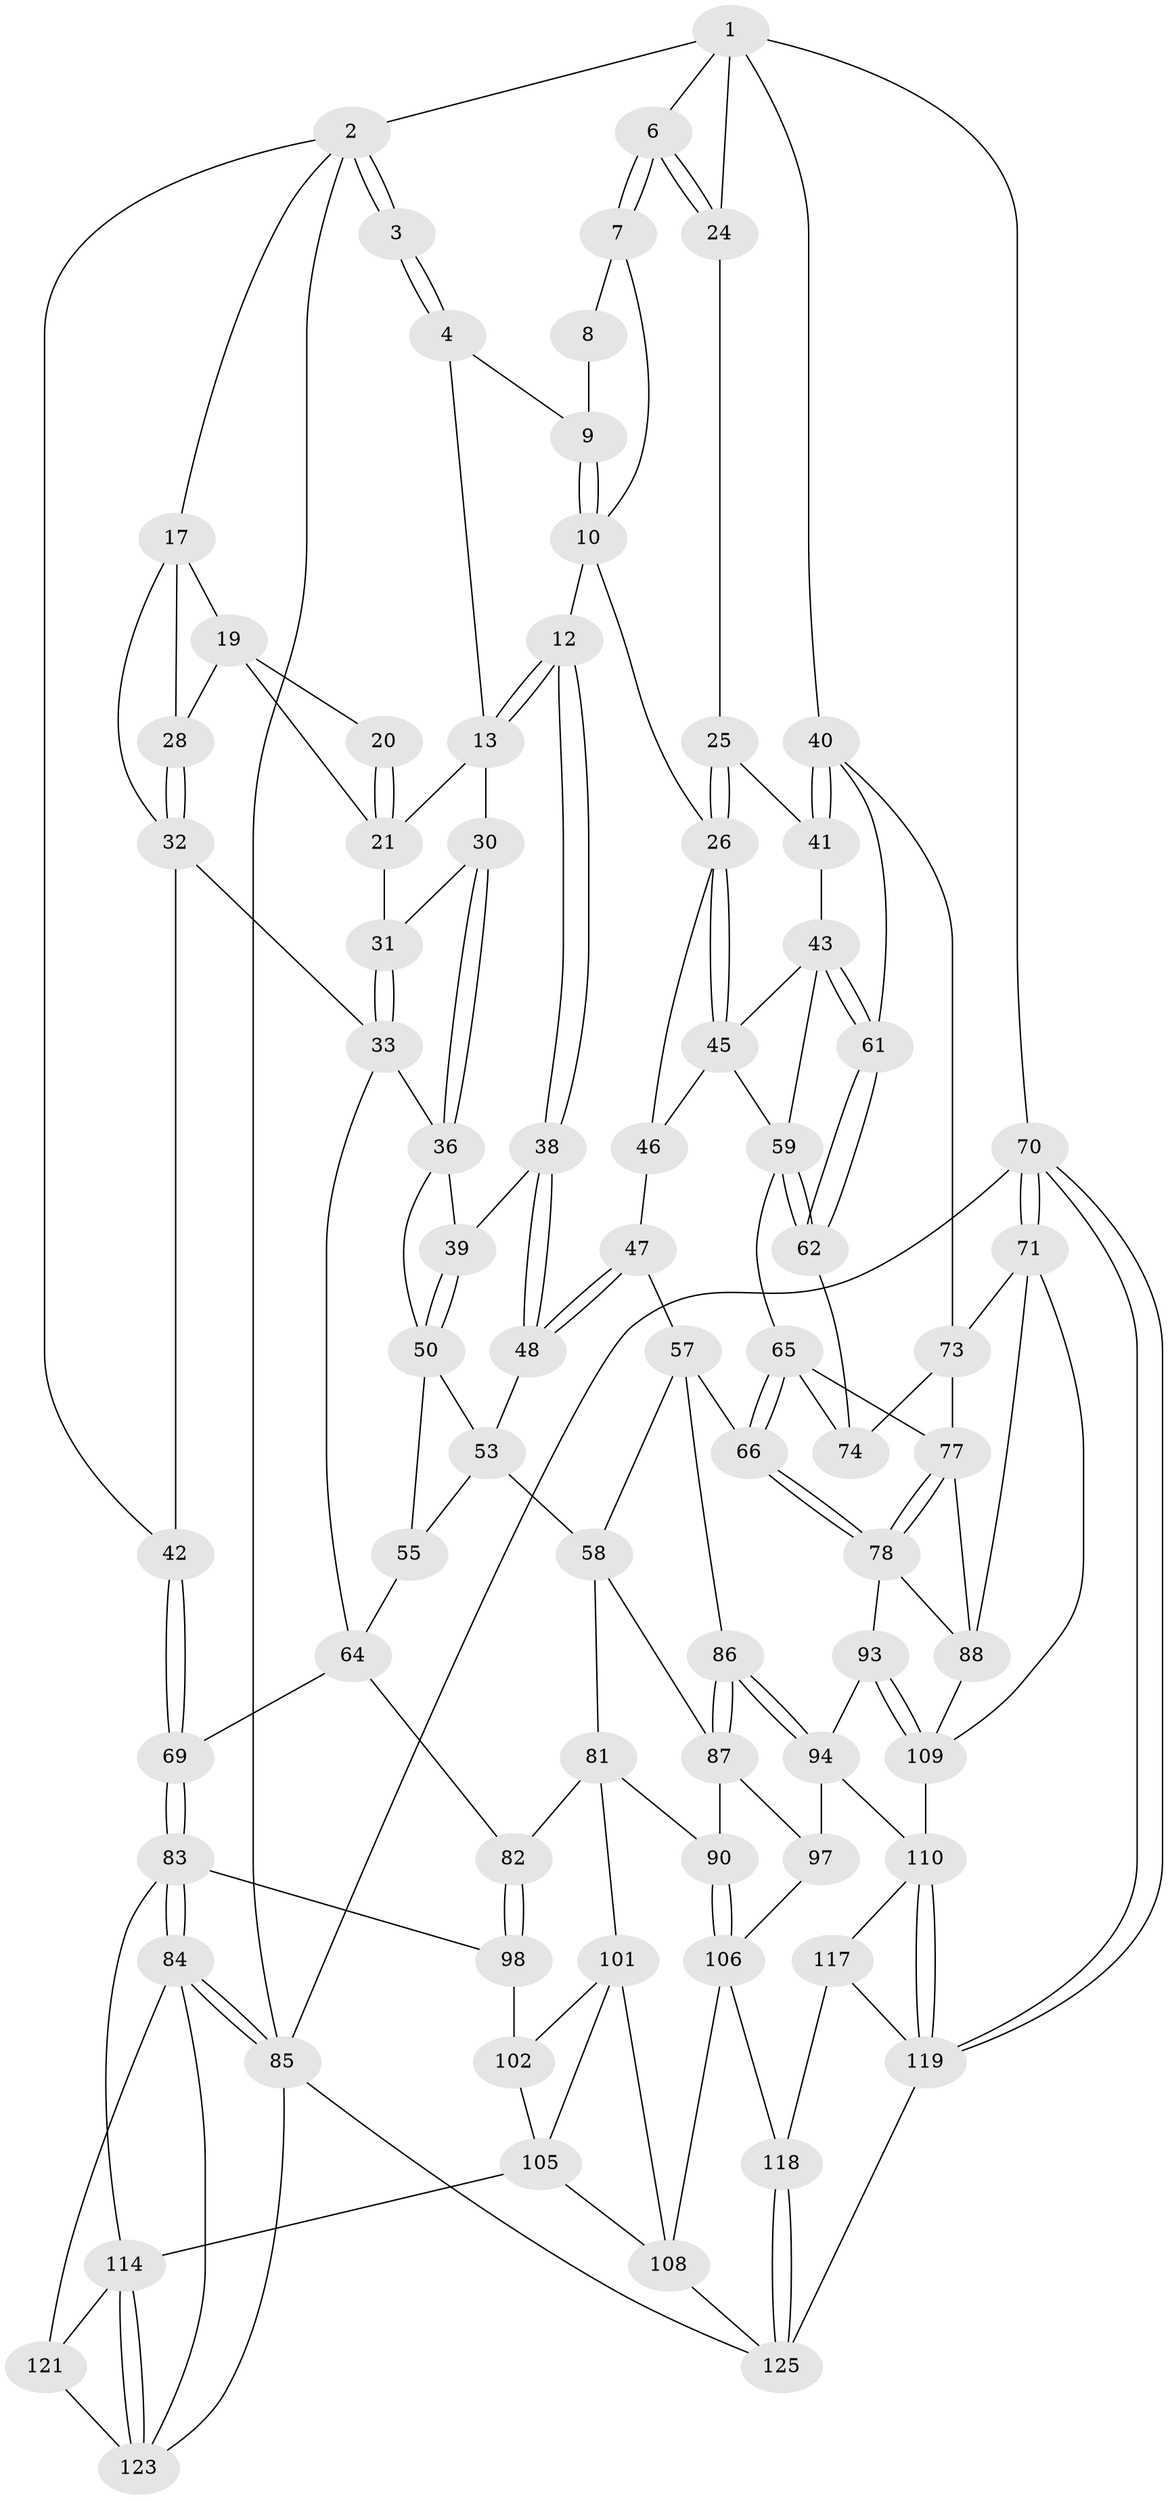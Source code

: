 // Generated by graph-tools (version 1.1) at 2025/52/02/27/25 19:52:37]
// undirected, 79 vertices, 177 edges
graph export_dot {
graph [start="1"]
  node [color=gray90,style=filled];
  1 [pos="+0.8369644298876974+0",super="+29"];
  2 [pos="+0+0",super="+16"];
  3 [pos="+0.18052062567876917+0"];
  4 [pos="+0.514751319062735+0",super="+5"];
  6 [pos="+0.9244099893277025+0.05325044070065757"];
  7 [pos="+0.906481823846669+0.0579402093681087",super="+15"];
  8 [pos="+0.8175149632263787+0.03227004963098383"];
  9 [pos="+0.7162332580486414+0"];
  10 [pos="+0.7656022029546184+0.19249400187956922",super="+11"];
  12 [pos="+0.5239084784269973+0.11598611753556265"];
  13 [pos="+0.5040498007413012+0.08517213421204253",super="+14"];
  17 [pos="+0+0.04578293389631044",super="+18"];
  19 [pos="+0.16555851314770073+0.01734898818110264",super="+23"];
  20 [pos="+0.176273806307237+0"];
  21 [pos="+0.2728521768014454+0.0818556927218198",super="+22"];
  24 [pos="+0.9382632794748128+0.06740706312324661"];
  25 [pos="+0.8803325980302517+0.21986682263945406"];
  26 [pos="+0.7915639182865879+0.22336663395517545",super="+27"];
  28 [pos="+0.12994158313016335+0.14101203445097785"];
  30 [pos="+0.38949352467857523+0.16205889252890207"];
  31 [pos="+0.29357399879466967+0.1658815071210741"];
  32 [pos="+0.11257536484330666+0.2209628310070328",super="+35"];
  33 [pos="+0.18230539841193957+0.3355697654194019",super="+34"];
  36 [pos="+0.3764639145055641+0.2766542494572406",super="+37"];
  38 [pos="+0.5289683598467412+0.32073719248642424"];
  39 [pos="+0.4300431497247916+0.31531438738500317"];
  40 [pos="+1+0.14366054947202656",super="+63"];
  41 [pos="+0.9285171248686092+0.24047400663994548"];
  42 [pos="+0+0.38479022501885995"];
  43 [pos="+0.9488556637229626+0.39087258270709707",super="+44"];
  45 [pos="+0.8247671556942036+0.3561475655857153",super="+49"];
  46 [pos="+0.6320307473704461+0.37694587753589787"];
  47 [pos="+0.5825681465308429+0.38074245087474423",super="+56"];
  48 [pos="+0.5458011370480791+0.3453760250258515",super="+52"];
  50 [pos="+0.3697632731187235+0.3900081006063415",super="+51"];
  53 [pos="+0.4038550686086613+0.41587775366084895",super="+54"];
  55 [pos="+0.359193784175518+0.5328046671508222"];
  57 [pos="+0.5155724602882937+0.5496757884825761",super="+67"];
  58 [pos="+0.4163789299238472+0.5802887128273376",super="+80"];
  59 [pos="+0.8477971100253768+0.47336477249991443",super="+60"];
  61 [pos="+1+0.4627065004739217"];
  62 [pos="+0.8602212477060467+0.5077175573360218"];
  64 [pos="+0.18646409436807562+0.5292493042458055",super="+68"];
  65 [pos="+0.7227990670155222+0.47960688689923153",super="+75"];
  66 [pos="+0.6341180708267434+0.6277642945652445"];
  69 [pos="+0+0.5953557754108091"];
  70 [pos="+1+1"];
  71 [pos="+1+1",super="+72"];
  73 [pos="+1+0.5827830940275601",super="+76"];
  74 [pos="+0.8600361622113356+0.5205434437731521"];
  77 [pos="+0.7767289816418429+0.661014329668282",super="+79"];
  78 [pos="+0.7716183771549355+0.6650740777209605",super="+92"];
  81 [pos="+0.3547562200799029+0.6520351564980048",super="+91"];
  82 [pos="+0.19398270001109438+0.6780293075078483"];
  83 [pos="+0+0.7346899484974696",super="+100"];
  84 [pos="+0+1",super="+122"];
  85 [pos="+0+1",super="+127"];
  86 [pos="+0.6001353553521472+0.6865496100658195"];
  87 [pos="+0.47435117917806746+0.7173224445642993",super="+89"];
  88 [pos="+0.9056150342812912+0.7161290477963588",super="+95"];
  90 [pos="+0.3891828815597956+0.7779814671340883"];
  93 [pos="+0.7330170620325657+0.7894459596007827"];
  94 [pos="+0.6003253715277768+0.7638464100945159",super="+96"];
  97 [pos="+0.5371138918853773+0.8252348542918764"];
  98 [pos="+0.1923175766657305+0.6931867638106853",super="+99"];
  101 [pos="+0.3383323951924765+0.7914043304732307",super="+104"];
  102 [pos="+0.25437633581746066+0.7523643371796099",super="+103"];
  105 [pos="+0.28167404381148614+0.8506799411081164",super="+113"];
  106 [pos="+0.4404346598797469+0.8467513633747845",super="+107"];
  108 [pos="+0.35353486816284585+0.924693590780946",super="+116"];
  109 [pos="+0.724410463291549+0.9002266758146427",super="+112"];
  110 [pos="+0.6958016194940767+0.9224341457053755",super="+111"];
  114 [pos="+0.1813453381910959+0.9359332470146712",super="+115"];
  117 [pos="+0.5673906630695055+0.9035089794980371"];
  118 [pos="+0.4651322086071606+0.962729417782476"];
  119 [pos="+0.6876554998212776+1",super="+120"];
  121 [pos="+0.08559835444905463+0.88704893947533"];
  123 [pos="+0.14394719583870919+1",super="+124"];
  125 [pos="+0.506601886825493+1",super="+126"];
  1 -- 2;
  1 -- 6;
  1 -- 24;
  1 -- 40;
  1 -- 70;
  2 -- 3;
  2 -- 3;
  2 -- 85;
  2 -- 17;
  2 -- 42;
  3 -- 4;
  3 -- 4;
  4 -- 9;
  4 -- 13;
  6 -- 7;
  6 -- 7;
  6 -- 24;
  6 -- 24;
  7 -- 8 [weight=2];
  7 -- 10;
  8 -- 9;
  9 -- 10;
  9 -- 10;
  10 -- 26;
  10 -- 12;
  12 -- 13;
  12 -- 13;
  12 -- 38;
  12 -- 38;
  13 -- 30;
  13 -- 21;
  17 -- 32;
  17 -- 19;
  17 -- 28;
  19 -- 20;
  19 -- 28;
  19 -- 21;
  20 -- 21;
  20 -- 21;
  21 -- 31;
  24 -- 25;
  25 -- 26;
  25 -- 26;
  25 -- 41;
  26 -- 45;
  26 -- 45;
  26 -- 46;
  28 -- 32;
  28 -- 32;
  30 -- 31;
  30 -- 36;
  30 -- 36;
  31 -- 33;
  31 -- 33;
  32 -- 42;
  32 -- 33;
  33 -- 36;
  33 -- 64;
  36 -- 39;
  36 -- 50;
  38 -- 39;
  38 -- 48;
  38 -- 48;
  39 -- 50;
  39 -- 50;
  40 -- 41;
  40 -- 41;
  40 -- 73;
  40 -- 61;
  41 -- 43;
  42 -- 69;
  42 -- 69;
  43 -- 61;
  43 -- 61;
  43 -- 59;
  43 -- 45;
  45 -- 59;
  45 -- 46;
  46 -- 47;
  47 -- 48 [weight=2];
  47 -- 48;
  47 -- 57;
  48 -- 53;
  50 -- 53;
  50 -- 55;
  53 -- 58;
  53 -- 55;
  55 -- 64;
  57 -- 58;
  57 -- 66;
  57 -- 86;
  58 -- 81;
  58 -- 87;
  59 -- 62;
  59 -- 62;
  59 -- 65;
  61 -- 62;
  61 -- 62;
  62 -- 74;
  64 -- 82;
  64 -- 69;
  65 -- 66;
  65 -- 66;
  65 -- 74;
  65 -- 77;
  66 -- 78;
  66 -- 78;
  69 -- 83;
  69 -- 83;
  70 -- 71;
  70 -- 71;
  70 -- 119;
  70 -- 119;
  70 -- 85;
  71 -- 109;
  71 -- 88;
  71 -- 73;
  73 -- 74;
  73 -- 77;
  77 -- 78;
  77 -- 78;
  77 -- 88;
  78 -- 93;
  78 -- 88;
  81 -- 82;
  81 -- 90;
  81 -- 101;
  82 -- 98;
  82 -- 98;
  83 -- 84;
  83 -- 84;
  83 -- 98;
  83 -- 114;
  84 -- 85;
  84 -- 85;
  84 -- 121;
  84 -- 123;
  85 -- 123;
  85 -- 125;
  86 -- 87;
  86 -- 87;
  86 -- 94;
  86 -- 94;
  87 -- 97;
  87 -- 90;
  88 -- 109;
  90 -- 106;
  90 -- 106;
  93 -- 94;
  93 -- 109;
  93 -- 109;
  94 -- 97;
  94 -- 110;
  97 -- 106;
  98 -- 102 [weight=2];
  101 -- 102;
  101 -- 105;
  101 -- 108;
  102 -- 105;
  105 -- 114;
  105 -- 108;
  106 -- 108;
  106 -- 118;
  108 -- 125;
  109 -- 110;
  110 -- 119;
  110 -- 119;
  110 -- 117;
  114 -- 123;
  114 -- 123;
  114 -- 121;
  117 -- 118;
  117 -- 119;
  118 -- 125;
  118 -- 125;
  119 -- 125;
  121 -- 123;
}
